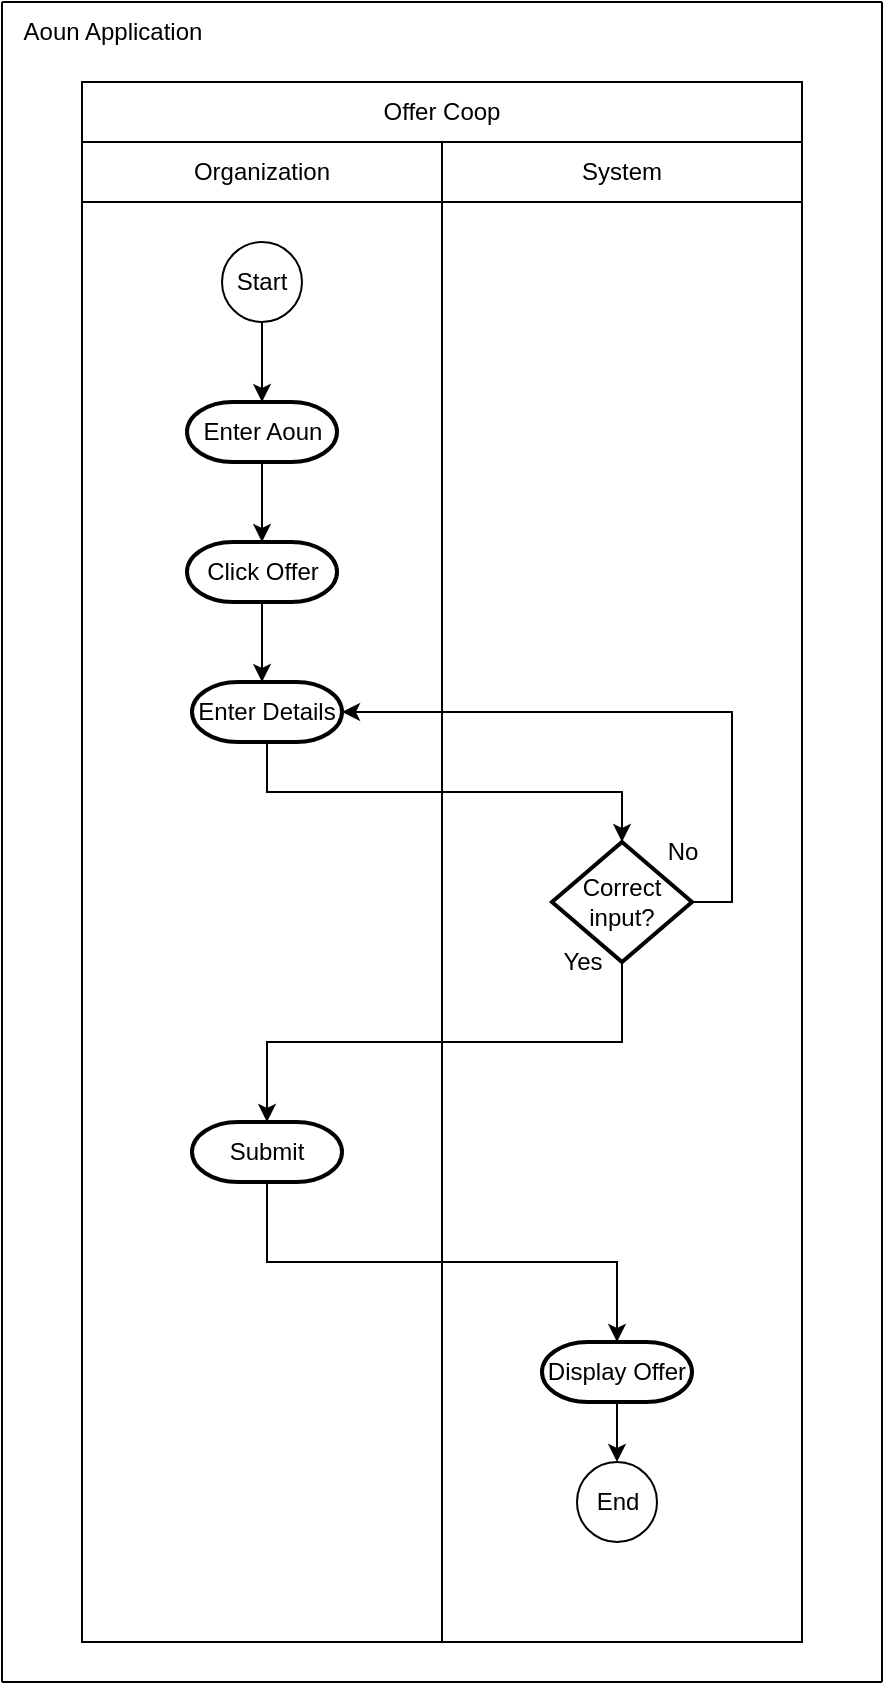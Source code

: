 <mxfile version="24.8.3">
  <diagram id="prtHgNgQTEPvFCAcTncT" name="Page-1">
    <mxGraphModel dx="1050" dy="541" grid="1" gridSize="10" guides="1" tooltips="1" connect="1" arrows="1" fold="1" page="1" pageScale="1" pageWidth="827" pageHeight="1169" math="0" shadow="0">
      <root>
        <mxCell id="0" />
        <mxCell id="1" parent="0" />
        <mxCell id="9CDdfm_ElTdbeV-Ilk_m-3" value="" style="rounded=0;whiteSpace=wrap;html=1;" parent="1" vertex="1">
          <mxGeometry x="160" y="160" width="360" height="780" as="geometry" />
        </mxCell>
        <mxCell id="9CDdfm_ElTdbeV-Ilk_m-7" value="Offer Coop" style="rounded=0;whiteSpace=wrap;html=1;" parent="1" vertex="1">
          <mxGeometry x="160" y="160" width="360" height="30" as="geometry" />
        </mxCell>
        <mxCell id="9CDdfm_ElTdbeV-Ilk_m-8" value="" style="rounded=0;whiteSpace=wrap;html=1;" parent="1" vertex="1">
          <mxGeometry x="160" y="220" width="180" height="720" as="geometry" />
        </mxCell>
        <mxCell id="9CDdfm_ElTdbeV-Ilk_m-10" value="Organization" style="rounded=0;whiteSpace=wrap;html=1;" parent="1" vertex="1">
          <mxGeometry x="160" y="190" width="180" height="30" as="geometry" />
        </mxCell>
        <mxCell id="9CDdfm_ElTdbeV-Ilk_m-11" value="System" style="rounded=0;whiteSpace=wrap;html=1;" parent="1" vertex="1">
          <mxGeometry x="340" y="190" width="180" height="30" as="geometry" />
        </mxCell>
        <mxCell id="9CDdfm_ElTdbeV-Ilk_m-12" value="Start" style="ellipse;whiteSpace=wrap;html=1;aspect=fixed;" parent="1" vertex="1">
          <mxGeometry x="230" y="240" width="40" height="40" as="geometry" />
        </mxCell>
        <mxCell id="9CDdfm_ElTdbeV-Ilk_m-17" value="Enter Aoun" style="strokeWidth=2;html=1;shape=stencil(xVVNb4MwDP01HJmAaIgeJ9Yde9mknV3qlqghQU7Wj3+/0BS1QGE0l0kc8DO85+fYSsByXUKNQRJJqDBg70GSfCFVXIJRZAObKR2cRi48unCRuRB0jYVx2AGIw1qgy2hDao9HvjFXBi5LJG6aLFsG0Zv9pnlYXigpLQlXUncyd3lLBlzaf6OTI4teXp3M+Rq7qLYKFRqkDnozt3JAkHx4K8XzlD49lLqOWt2/lL6fV4r9lJY+3Yv7YvHMDq48jD2QyxYzD8xLrmV/3p1XMwdys92NyLHcImMLyPI1FPsdqR+5eVhkDc1yDxJtulIHvFXPevM95b9lEFzeMaTZ8wxAhX2hXg107sanEE5ch6QMNG3o8AugHYaWJ9wK2HVS+ohY38HXs39cburhuNezeRT/aNnnjAuhNE5sgsUHc3ZBR4aT5VtFODG1Wy6Eu53GFmJAcEHdXXkBfgE=);whiteSpace=wrap;gradientColor=none;" parent="1" vertex="1">
          <mxGeometry x="212.5" y="320" width="75" height="30" as="geometry" />
        </mxCell>
        <mxCell id="9CDdfm_ElTdbeV-Ilk_m-18" style="edgeStyle=orthogonalEdgeStyle;rounded=0;orthogonalLoop=1;jettySize=auto;html=1;exitX=0.5;exitY=1;exitDx=0;exitDy=0;entryX=0.5;entryY=0;entryDx=0;entryDy=0;entryPerimeter=0;" parent="1" source="9CDdfm_ElTdbeV-Ilk_m-12" target="9CDdfm_ElTdbeV-Ilk_m-17" edge="1">
          <mxGeometry relative="1" as="geometry" />
        </mxCell>
        <mxCell id="9CDdfm_ElTdbeV-Ilk_m-20" value="Click Offer" style="strokeWidth=2;html=1;shape=mxgraph.flowchart.terminator;whiteSpace=wrap;" parent="1" vertex="1">
          <mxGeometry x="212.5" y="390" width="75" height="30" as="geometry" />
        </mxCell>
        <mxCell id="9CDdfm_ElTdbeV-Ilk_m-21" style="edgeStyle=orthogonalEdgeStyle;rounded=0;orthogonalLoop=1;jettySize=auto;html=1;exitX=0.5;exitY=1;exitDx=0;exitDy=0;exitPerimeter=0;entryX=0.5;entryY=0;entryDx=0;entryDy=0;entryPerimeter=0;" parent="1" source="9CDdfm_ElTdbeV-Ilk_m-17" target="9CDdfm_ElTdbeV-Ilk_m-20" edge="1">
          <mxGeometry relative="1" as="geometry" />
        </mxCell>
        <mxCell id="9CDdfm_ElTdbeV-Ilk_m-24" style="edgeStyle=orthogonalEdgeStyle;rounded=0;orthogonalLoop=1;jettySize=auto;html=1;exitX=0.5;exitY=1;exitDx=0;exitDy=0;exitPerimeter=0;entryX=0.5;entryY=0;entryDx=0;entryDy=0;entryPerimeter=0;" parent="1" source="9CDdfm_ElTdbeV-Ilk_m-20" edge="1">
          <mxGeometry relative="1" as="geometry">
            <mxPoint x="250" y="460" as="targetPoint" />
          </mxGeometry>
        </mxCell>
        <mxCell id="3S0zwvgyTNKv1hMWtuyA-5" style="edgeStyle=orthogonalEdgeStyle;rounded=0;orthogonalLoop=1;jettySize=auto;html=1;exitX=0.5;exitY=1;exitDx=0;exitDy=0;exitPerimeter=0;entryX=0.5;entryY=0;entryDx=0;entryDy=0;" parent="1" source="9CDdfm_ElTdbeV-Ilk_m-31" target="9CDdfm_ElTdbeV-Ilk_m-32" edge="1">
          <mxGeometry relative="1" as="geometry" />
        </mxCell>
        <mxCell id="9CDdfm_ElTdbeV-Ilk_m-31" value="Display Offer" style="strokeWidth=2;html=1;shape=mxgraph.flowchart.terminator;whiteSpace=wrap;" parent="1" vertex="1">
          <mxGeometry x="390" y="790" width="75" height="30" as="geometry" />
        </mxCell>
        <mxCell id="9CDdfm_ElTdbeV-Ilk_m-32" value="End" style="ellipse;whiteSpace=wrap;html=1;aspect=fixed;" parent="1" vertex="1">
          <mxGeometry x="407.5" y="850" width="40" height="40" as="geometry" />
        </mxCell>
        <mxCell id="9CDdfm_ElTdbeV-Ilk_m-35" value="Yes" style="text;html=1;align=center;verticalAlign=middle;resizable=0;points=[];autosize=1;strokeColor=none;fillColor=none;" parent="1" vertex="1">
          <mxGeometry x="390" y="585" width="40" height="30" as="geometry" />
        </mxCell>
        <mxCell id="9CDdfm_ElTdbeV-Ilk_m-43" value="Aoun Application" style="text;html=1;align=center;verticalAlign=middle;resizable=0;points=[];autosize=1;strokeColor=none;fillColor=none;" parent="1" vertex="1">
          <mxGeometry x="120" y="120" width="110" height="30" as="geometry" />
        </mxCell>
        <mxCell id="9CDdfm_ElTdbeV-Ilk_m-44" value="" style="endArrow=none;html=1;rounded=0;" parent="1" edge="1">
          <mxGeometry width="50" height="50" relative="1" as="geometry">
            <mxPoint x="560" y="960" as="sourcePoint" />
            <mxPoint x="560" y="120" as="targetPoint" />
          </mxGeometry>
        </mxCell>
        <mxCell id="9CDdfm_ElTdbeV-Ilk_m-46" value="" style="endArrow=none;html=1;rounded=0;" parent="1" edge="1">
          <mxGeometry width="50" height="50" relative="1" as="geometry">
            <mxPoint x="120" y="960" as="sourcePoint" />
            <mxPoint x="120" y="120" as="targetPoint" />
          </mxGeometry>
        </mxCell>
        <mxCell id="9CDdfm_ElTdbeV-Ilk_m-47" value="" style="endArrow=none;html=1;rounded=0;" parent="1" edge="1">
          <mxGeometry width="50" height="50" relative="1" as="geometry">
            <mxPoint x="120" y="120" as="sourcePoint" />
            <mxPoint x="560" y="120" as="targetPoint" />
          </mxGeometry>
        </mxCell>
        <mxCell id="9CDdfm_ElTdbeV-Ilk_m-49" value="Enter Details" style="strokeWidth=2;html=1;shape=mxgraph.flowchart.terminator;whiteSpace=wrap;" parent="1" vertex="1">
          <mxGeometry x="215" y="460" width="75" height="30" as="geometry" />
        </mxCell>
        <mxCell id="9CDdfm_ElTdbeV-Ilk_m-51" value="Correct input?" style="strokeWidth=2;html=1;shape=mxgraph.flowchart.decision;whiteSpace=wrap;" parent="1" vertex="1">
          <mxGeometry x="395" y="540" width="70" height="60" as="geometry" />
        </mxCell>
        <mxCell id="9CDdfm_ElTdbeV-Ilk_m-52" value="Submit" style="strokeWidth=2;html=1;shape=mxgraph.flowchart.terminator;whiteSpace=wrap;" parent="1" vertex="1">
          <mxGeometry x="215" y="680" width="75" height="30" as="geometry" />
        </mxCell>
        <mxCell id="9CDdfm_ElTdbeV-Ilk_m-53" style="edgeStyle=orthogonalEdgeStyle;rounded=0;orthogonalLoop=1;jettySize=auto;html=1;exitX=0.5;exitY=1;exitDx=0;exitDy=0;exitPerimeter=0;entryX=0.5;entryY=0;entryDx=0;entryDy=0;entryPerimeter=0;" parent="1" source="9CDdfm_ElTdbeV-Ilk_m-51" target="9CDdfm_ElTdbeV-Ilk_m-52" edge="1">
          <mxGeometry relative="1" as="geometry" />
        </mxCell>
        <mxCell id="9CDdfm_ElTdbeV-Ilk_m-56" value="No" style="text;html=1;align=center;verticalAlign=middle;resizable=0;points=[];autosize=1;strokeColor=none;fillColor=none;" parent="1" vertex="1">
          <mxGeometry x="440" y="530" width="40" height="30" as="geometry" />
        </mxCell>
        <mxCell id="9CDdfm_ElTdbeV-Ilk_m-57" style="edgeStyle=orthogonalEdgeStyle;rounded=0;orthogonalLoop=1;jettySize=auto;html=1;exitX=1;exitY=0.5;exitDx=0;exitDy=0;exitPerimeter=0;entryX=1;entryY=0.5;entryDx=0;entryDy=0;entryPerimeter=0;" parent="1" source="9CDdfm_ElTdbeV-Ilk_m-51" target="9CDdfm_ElTdbeV-Ilk_m-49" edge="1">
          <mxGeometry relative="1" as="geometry" />
        </mxCell>
        <mxCell id="9CDdfm_ElTdbeV-Ilk_m-62" value="" style="endArrow=none;html=1;rounded=0;" parent="1" edge="1">
          <mxGeometry width="50" height="50" relative="1" as="geometry">
            <mxPoint x="120" y="960" as="sourcePoint" />
            <mxPoint x="560" y="960" as="targetPoint" />
          </mxGeometry>
        </mxCell>
        <mxCell id="9CDdfm_ElTdbeV-Ilk_m-63" style="edgeStyle=orthogonalEdgeStyle;rounded=0;orthogonalLoop=1;jettySize=auto;html=1;exitX=0.5;exitY=1;exitDx=0;exitDy=0;exitPerimeter=0;entryX=0.5;entryY=0;entryDx=0;entryDy=0;entryPerimeter=0;" parent="1" source="9CDdfm_ElTdbeV-Ilk_m-49" target="9CDdfm_ElTdbeV-Ilk_m-51" edge="1">
          <mxGeometry relative="1" as="geometry" />
        </mxCell>
        <mxCell id="3S0zwvgyTNKv1hMWtuyA-4" style="edgeStyle=orthogonalEdgeStyle;rounded=0;orthogonalLoop=1;jettySize=auto;html=1;exitX=0.5;exitY=1;exitDx=0;exitDy=0;exitPerimeter=0;entryX=0.5;entryY=0;entryDx=0;entryDy=0;entryPerimeter=0;" parent="1" source="9CDdfm_ElTdbeV-Ilk_m-52" target="9CDdfm_ElTdbeV-Ilk_m-31" edge="1">
          <mxGeometry relative="1" as="geometry" />
        </mxCell>
      </root>
    </mxGraphModel>
  </diagram>
</mxfile>
